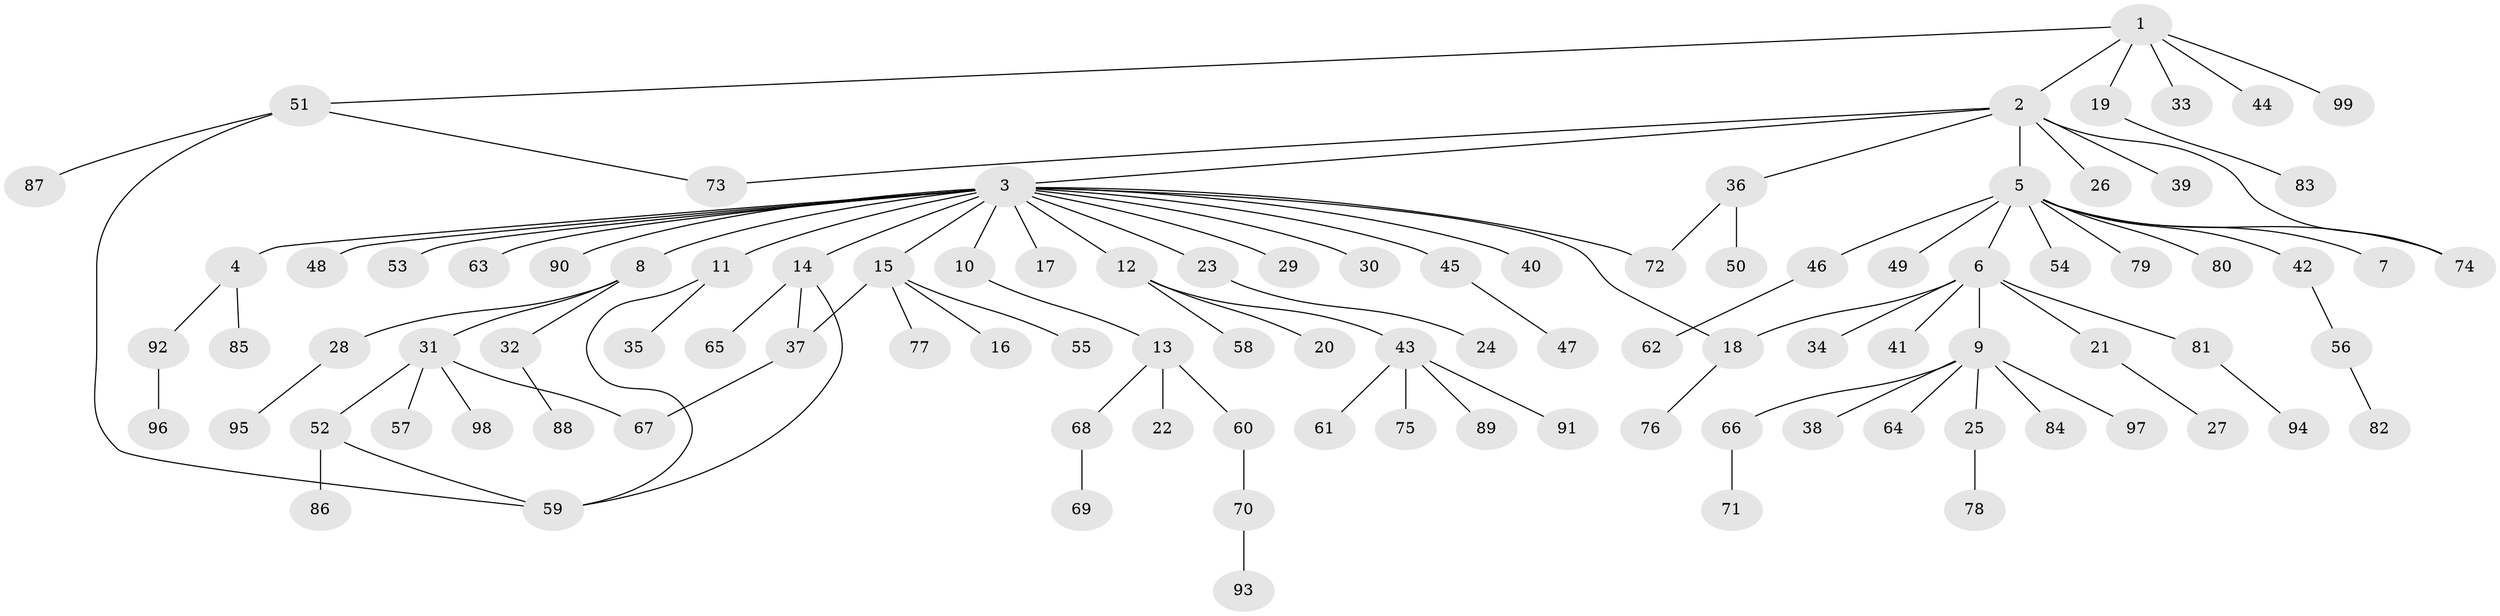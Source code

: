 // Generated by graph-tools (version 1.1) at 2025/14/03/09/25 04:14:28]
// undirected, 99 vertices, 107 edges
graph export_dot {
graph [start="1"]
  node [color=gray90,style=filled];
  1;
  2;
  3;
  4;
  5;
  6;
  7;
  8;
  9;
  10;
  11;
  12;
  13;
  14;
  15;
  16;
  17;
  18;
  19;
  20;
  21;
  22;
  23;
  24;
  25;
  26;
  27;
  28;
  29;
  30;
  31;
  32;
  33;
  34;
  35;
  36;
  37;
  38;
  39;
  40;
  41;
  42;
  43;
  44;
  45;
  46;
  47;
  48;
  49;
  50;
  51;
  52;
  53;
  54;
  55;
  56;
  57;
  58;
  59;
  60;
  61;
  62;
  63;
  64;
  65;
  66;
  67;
  68;
  69;
  70;
  71;
  72;
  73;
  74;
  75;
  76;
  77;
  78;
  79;
  80;
  81;
  82;
  83;
  84;
  85;
  86;
  87;
  88;
  89;
  90;
  91;
  92;
  93;
  94;
  95;
  96;
  97;
  98;
  99;
  1 -- 2;
  1 -- 19;
  1 -- 33;
  1 -- 44;
  1 -- 51;
  1 -- 99;
  2 -- 3;
  2 -- 5;
  2 -- 26;
  2 -- 36;
  2 -- 39;
  2 -- 73;
  2 -- 74;
  3 -- 4;
  3 -- 8;
  3 -- 10;
  3 -- 11;
  3 -- 12;
  3 -- 14;
  3 -- 15;
  3 -- 17;
  3 -- 18;
  3 -- 23;
  3 -- 29;
  3 -- 30;
  3 -- 40;
  3 -- 45;
  3 -- 48;
  3 -- 53;
  3 -- 63;
  3 -- 72;
  3 -- 90;
  4 -- 85;
  4 -- 92;
  5 -- 6;
  5 -- 7;
  5 -- 42;
  5 -- 46;
  5 -- 49;
  5 -- 54;
  5 -- 74;
  5 -- 79;
  5 -- 80;
  6 -- 9;
  6 -- 18;
  6 -- 21;
  6 -- 34;
  6 -- 41;
  6 -- 81;
  8 -- 28;
  8 -- 31;
  8 -- 32;
  9 -- 25;
  9 -- 38;
  9 -- 64;
  9 -- 66;
  9 -- 84;
  9 -- 97;
  10 -- 13;
  11 -- 35;
  11 -- 59;
  12 -- 20;
  12 -- 43;
  12 -- 58;
  13 -- 22;
  13 -- 60;
  13 -- 68;
  14 -- 37;
  14 -- 59;
  14 -- 65;
  15 -- 16;
  15 -- 37;
  15 -- 55;
  15 -- 77;
  18 -- 76;
  19 -- 83;
  21 -- 27;
  23 -- 24;
  25 -- 78;
  28 -- 95;
  31 -- 52;
  31 -- 57;
  31 -- 67;
  31 -- 98;
  32 -- 88;
  36 -- 50;
  36 -- 72;
  37 -- 67;
  42 -- 56;
  43 -- 61;
  43 -- 75;
  43 -- 89;
  43 -- 91;
  45 -- 47;
  46 -- 62;
  51 -- 59;
  51 -- 73;
  51 -- 87;
  52 -- 59;
  52 -- 86;
  56 -- 82;
  60 -- 70;
  66 -- 71;
  68 -- 69;
  70 -- 93;
  81 -- 94;
  92 -- 96;
}
